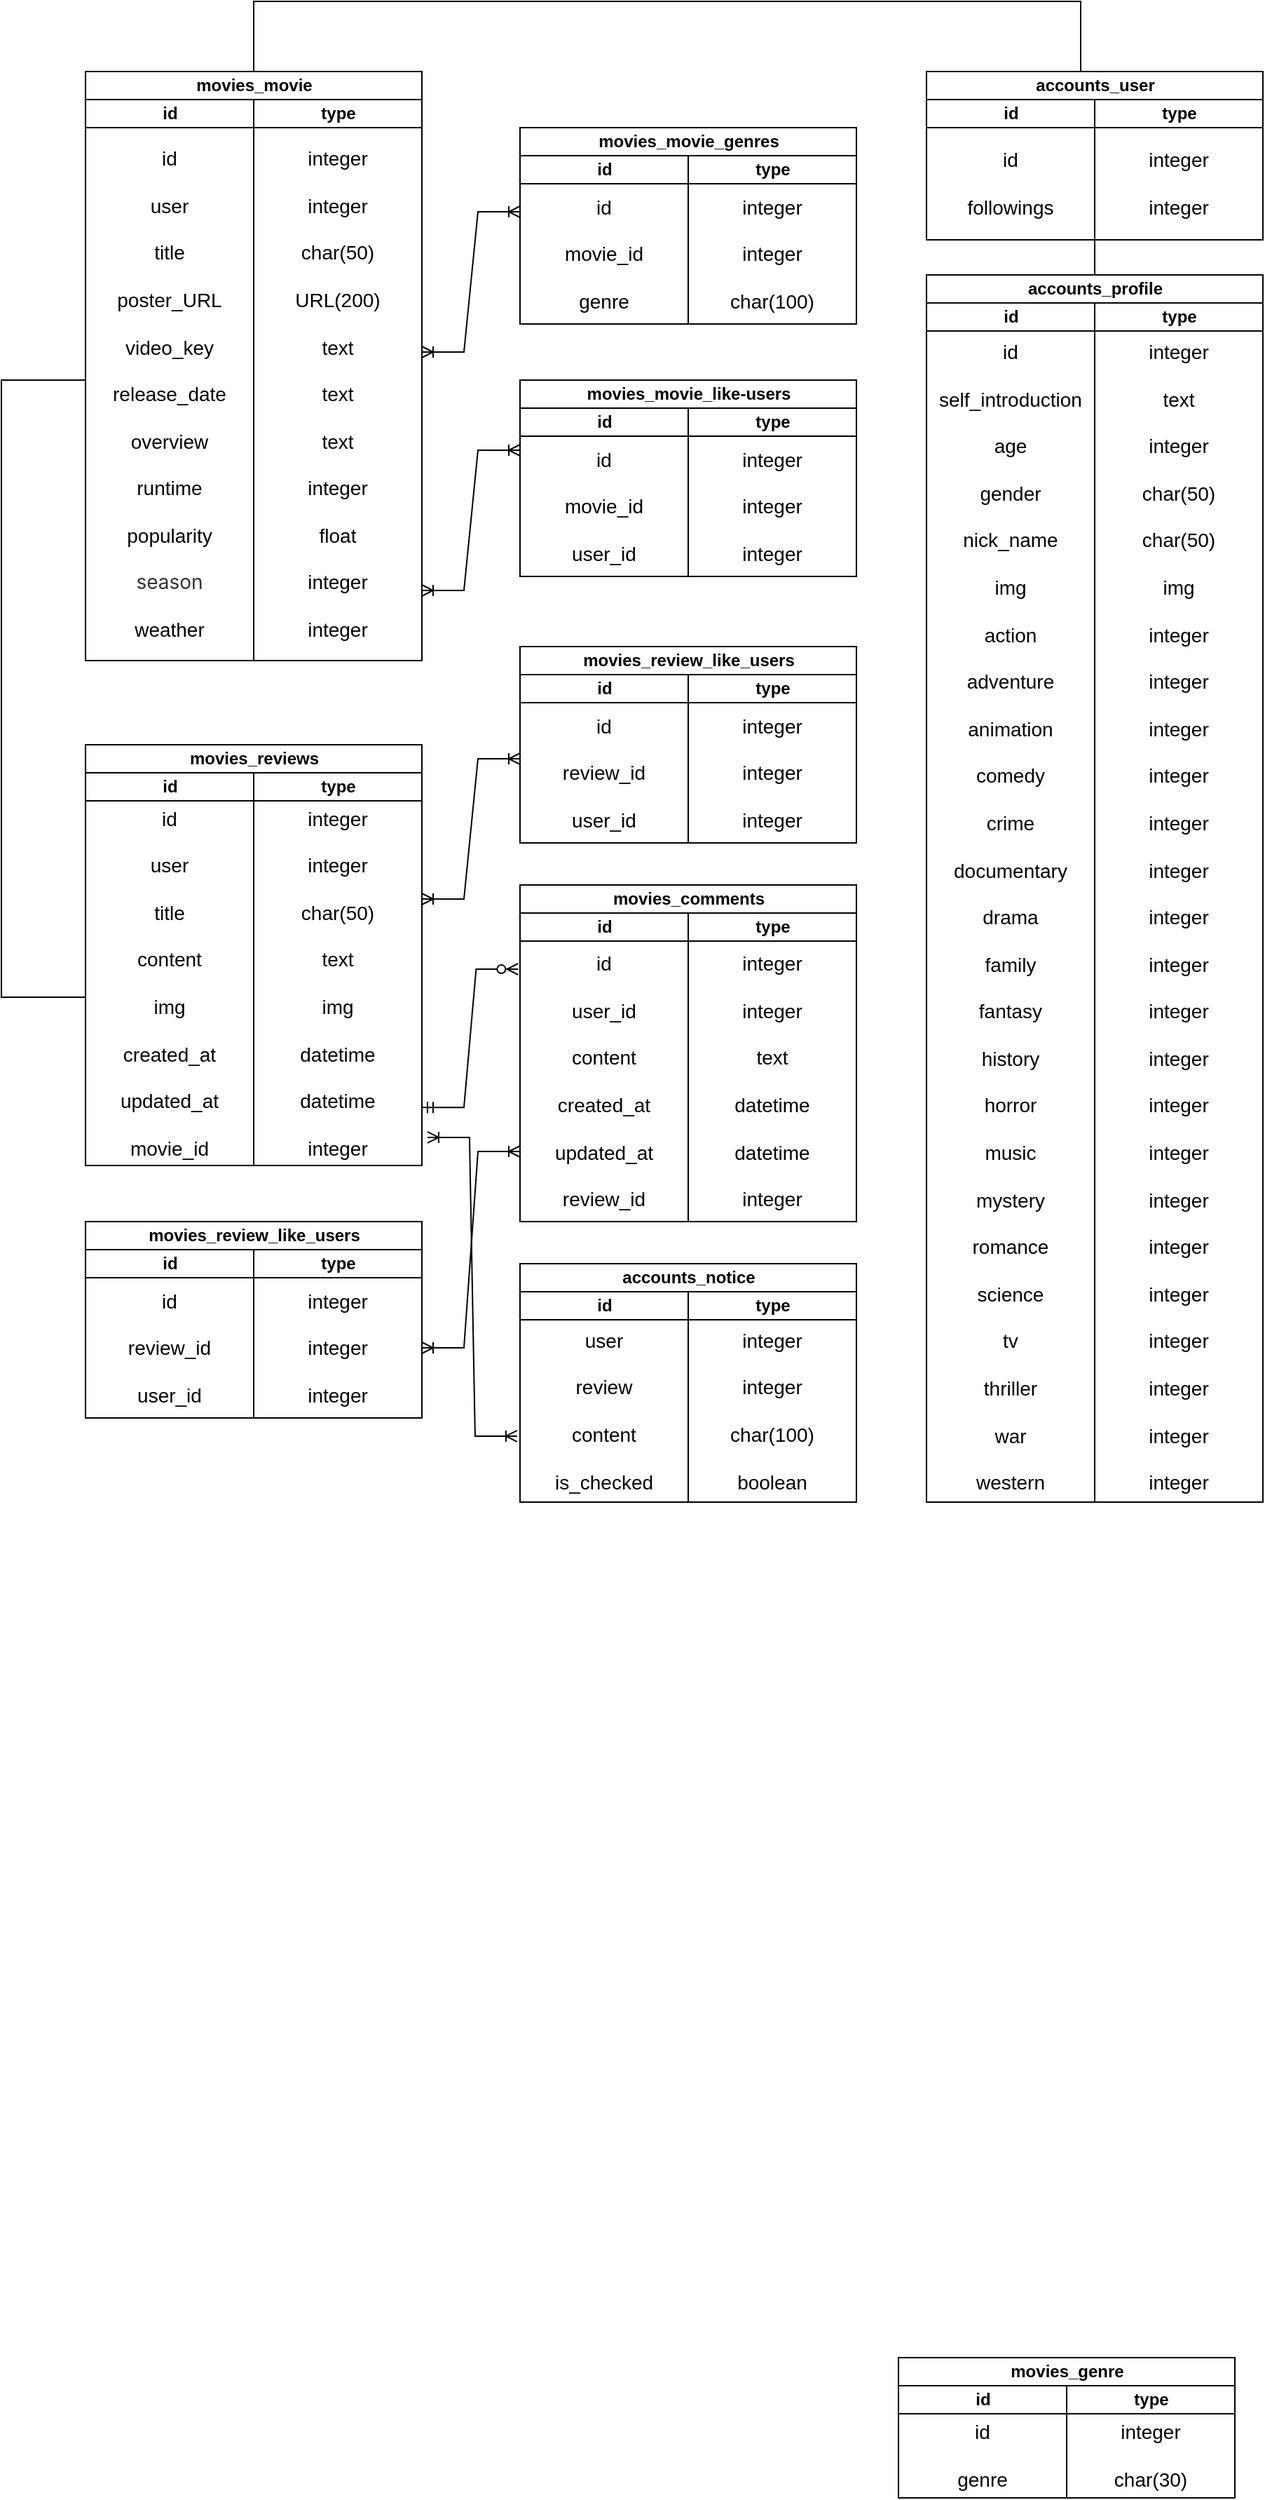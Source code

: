 <mxfile version="20.6.0" type="github"><diagram id="9-6xW6rfC3gySnhfwHB-" name="페이지-1"><mxGraphModel dx="2031" dy="1123" grid="1" gridSize="10" guides="1" tooltips="1" connect="1" arrows="1" fold="1" page="1" pageScale="1" pageWidth="827" pageHeight="1169" math="0" shadow="0"><root><mxCell id="0"/><mxCell id="1" parent="0"/><mxCell id="75-OL8s8YgrFIvC_JKFy-2" value="movies_movie" style="swimlane;childLayout=stackLayout;resizeParent=1;resizeParentMax=0;startSize=20;html=1;" vertex="1" parent="1"><mxGeometry x="210" y="140" width="240" height="420" as="geometry"/></mxCell><mxCell id="75-OL8s8YgrFIvC_JKFy-3" value="id" style="swimlane;startSize=20;html=1;" vertex="1" parent="75-OL8s8YgrFIvC_JKFy-2"><mxGeometry y="20" width="120" height="400" as="geometry"/></mxCell><mxCell id="75-OL8s8YgrFIvC_JKFy-4" value="type" style="swimlane;startSize=20;html=1;" vertex="1" parent="75-OL8s8YgrFIvC_JKFy-2"><mxGeometry x="120" y="20" width="120" height="400" as="geometry"><mxRectangle x="120" y="20" width="40" height="460" as="alternateBounds"/></mxGeometry></mxCell><mxCell id="75-OL8s8YgrFIvC_JKFy-5" value="&lt;font style=&quot;font-size: 14px;&quot;&gt;id&lt;br&gt;&lt;br&gt;user&lt;br&gt;&lt;br&gt;title&lt;br&gt;&lt;br&gt;poster_URL&lt;br&gt;&lt;br&gt;video_key&lt;br&gt;&lt;br&gt;release_date&lt;br&gt;&lt;br&gt;overview&lt;br&gt;&lt;br&gt;runtime&lt;br&gt;&lt;br&gt;popularity&lt;br&gt;&lt;br&gt;&lt;span style=&quot;color: rgb(51, 51, 51); font-family: -apple-system, BlinkMacSystemFont, &amp;quot;Helvetica Neue&amp;quot;, Arial, &amp;quot;Microsoft Yahei&amp;quot;, simsun, &amp;quot;Apple SD Gothic Neo&amp;quot;, NanumGothic, Dotum, 새굴림, sans-serif; text-align: left; background-color: rgb(255, 255, 255);&quot;&gt;season&lt;br&gt;&lt;/span&gt;&lt;br&gt;weather&lt;br&gt;&lt;/font&gt;" style="whiteSpace=wrap;html=1;" vertex="1" parent="1"><mxGeometry x="210" y="180" width="120" height="380" as="geometry"/></mxCell><mxCell id="75-OL8s8YgrFIvC_JKFy-6" value="&lt;font style=&quot;font-size: 14px;&quot;&gt;integer&lt;br&gt;&lt;br&gt;integer&lt;br&gt;&lt;br&gt;char(50)&lt;br&gt;&lt;br&gt;URL(200)&lt;br&gt;&lt;br&gt;text&lt;br&gt;&lt;br&gt;text&lt;br&gt;&lt;br&gt;text&lt;br&gt;&lt;br&gt;integer&lt;br&gt;&lt;br&gt;float&lt;br&gt;&lt;br&gt;integer&lt;br&gt;&lt;br&gt;integer&lt;br&gt;&lt;/font&gt;" style="whiteSpace=wrap;html=1;" vertex="1" parent="1"><mxGeometry x="330" y="180" width="120" height="380" as="geometry"/></mxCell><mxCell id="75-OL8s8YgrFIvC_JKFy-7" value="movies_genre" style="swimlane;childLayout=stackLayout;resizeParent=1;resizeParentMax=0;startSize=20;html=1;" vertex="1" parent="1"><mxGeometry x="790.0" y="1770" width="240" height="100" as="geometry"/></mxCell><mxCell id="75-OL8s8YgrFIvC_JKFy-8" value="id" style="swimlane;startSize=20;html=1;" vertex="1" parent="75-OL8s8YgrFIvC_JKFy-7"><mxGeometry y="20" width="120" height="80" as="geometry"/></mxCell><mxCell id="75-OL8s8YgrFIvC_JKFy-9" value="type" style="swimlane;startSize=20;html=1;" vertex="1" parent="75-OL8s8YgrFIvC_JKFy-7"><mxGeometry x="120" y="20" width="120" height="80" as="geometry"><mxRectangle x="120" y="20" width="40" height="460" as="alternateBounds"/></mxGeometry></mxCell><mxCell id="75-OL8s8YgrFIvC_JKFy-10" value="&lt;font style=&quot;font-size: 14px;&quot;&gt;id&lt;br&gt;&lt;br&gt;genre&lt;br&gt;&lt;/font&gt;" style="whiteSpace=wrap;html=1;" vertex="1" parent="1"><mxGeometry x="790" y="1810" width="120" height="60" as="geometry"/></mxCell><mxCell id="75-OL8s8YgrFIvC_JKFy-11" value="&lt;font style=&quot;font-size: 14px;&quot;&gt;integer&lt;br&gt;&lt;br&gt;char(30)&lt;br&gt;&lt;/font&gt;" style="whiteSpace=wrap;html=1;" vertex="1" parent="1"><mxGeometry x="910" y="1810" width="120" height="60" as="geometry"/></mxCell><mxCell id="75-OL8s8YgrFIvC_JKFy-12" value="movies_movie_genres" style="swimlane;childLayout=stackLayout;resizeParent=1;resizeParentMax=0;startSize=20;html=1;" vertex="1" parent="1"><mxGeometry x="520.0" y="180" width="240" height="140" as="geometry"/></mxCell><mxCell id="75-OL8s8YgrFIvC_JKFy-13" value="id" style="swimlane;startSize=20;html=1;" vertex="1" parent="75-OL8s8YgrFIvC_JKFy-12"><mxGeometry y="20" width="120" height="120" as="geometry"/></mxCell><mxCell id="75-OL8s8YgrFIvC_JKFy-14" value="type" style="swimlane;startSize=20;html=1;" vertex="1" parent="75-OL8s8YgrFIvC_JKFy-12"><mxGeometry x="120" y="20" width="120" height="120" as="geometry"><mxRectangle x="120" y="20" width="40" height="460" as="alternateBounds"/></mxGeometry></mxCell><mxCell id="75-OL8s8YgrFIvC_JKFy-15" value="&lt;font style=&quot;font-size: 14px;&quot;&gt;id&lt;br&gt;&lt;br&gt;movie_id&lt;br&gt;&lt;br&gt;genre&lt;br&gt;&lt;/font&gt;" style="whiteSpace=wrap;html=1;" vertex="1" parent="1"><mxGeometry x="520" y="220" width="120" height="100" as="geometry"/></mxCell><mxCell id="75-OL8s8YgrFIvC_JKFy-16" value="&lt;font style=&quot;font-size: 14px;&quot;&gt;integer&lt;br&gt;&lt;br&gt;integer&lt;br&gt;&lt;br&gt;char(100)&lt;br&gt;&lt;/font&gt;" style="whiteSpace=wrap;html=1;" vertex="1" parent="1"><mxGeometry x="640" y="220" width="120" height="100" as="geometry"/></mxCell><mxCell id="75-OL8s8YgrFIvC_JKFy-17" value="movies_movie_like-users" style="swimlane;childLayout=stackLayout;resizeParent=1;resizeParentMax=0;startSize=20;html=1;" vertex="1" parent="1"><mxGeometry x="520.0" y="360" width="240" height="140" as="geometry"/></mxCell><mxCell id="75-OL8s8YgrFIvC_JKFy-18" value="id" style="swimlane;startSize=20;html=1;" vertex="1" parent="75-OL8s8YgrFIvC_JKFy-17"><mxGeometry y="20" width="120" height="120" as="geometry"/></mxCell><mxCell id="75-OL8s8YgrFIvC_JKFy-19" value="type" style="swimlane;startSize=20;html=1;" vertex="1" parent="75-OL8s8YgrFIvC_JKFy-17"><mxGeometry x="120" y="20" width="120" height="120" as="geometry"><mxRectangle x="120" y="20" width="40" height="460" as="alternateBounds"/></mxGeometry></mxCell><mxCell id="75-OL8s8YgrFIvC_JKFy-20" value="&lt;font style=&quot;font-size: 14px;&quot;&gt;id&lt;br&gt;&lt;br&gt;movie_id&lt;br&gt;&lt;br&gt;user_id&lt;br&gt;&lt;/font&gt;" style="whiteSpace=wrap;html=1;" vertex="1" parent="1"><mxGeometry x="520" y="400" width="120" height="100" as="geometry"/></mxCell><mxCell id="75-OL8s8YgrFIvC_JKFy-21" value="&lt;font style=&quot;font-size: 14px;&quot;&gt;integer&lt;br&gt;&lt;br&gt;integer&lt;br&gt;&lt;br&gt;integer&lt;br&gt;&lt;/font&gt;" style="whiteSpace=wrap;html=1;" vertex="1" parent="1"><mxGeometry x="640" y="400" width="120" height="100" as="geometry"/></mxCell><mxCell id="75-OL8s8YgrFIvC_JKFy-22" value="movies_reviews" style="swimlane;childLayout=stackLayout;resizeParent=1;resizeParentMax=0;startSize=20;html=1;" vertex="1" parent="1"><mxGeometry x="210" y="620" width="240" height="300" as="geometry"/></mxCell><mxCell id="75-OL8s8YgrFIvC_JKFy-23" value="id" style="swimlane;startSize=20;html=1;" vertex="1" parent="75-OL8s8YgrFIvC_JKFy-22"><mxGeometry y="20" width="120" height="280" as="geometry"/></mxCell><mxCell id="75-OL8s8YgrFIvC_JKFy-24" value="type" style="swimlane;startSize=20;html=1;" vertex="1" parent="75-OL8s8YgrFIvC_JKFy-22"><mxGeometry x="120" y="20" width="120" height="280" as="geometry"><mxRectangle x="120" y="20" width="40" height="460" as="alternateBounds"/></mxGeometry></mxCell><mxCell id="75-OL8s8YgrFIvC_JKFy-25" value="&lt;font style=&quot;font-size: 14px;&quot;&gt;id&lt;br&gt;&lt;br&gt;user&lt;br&gt;&lt;br&gt;title&lt;br&gt;&lt;br&gt;content&lt;br&gt;&lt;br&gt;img&lt;br&gt;&lt;br&gt;created_at&lt;br&gt;&lt;br&gt;updated_at&lt;br&gt;&lt;br&gt;movie_id&lt;br&gt;&lt;/font&gt;" style="whiteSpace=wrap;html=1;" vertex="1" parent="1"><mxGeometry x="210" y="660" width="120" height="260" as="geometry"/></mxCell><mxCell id="75-OL8s8YgrFIvC_JKFy-26" value="&lt;font style=&quot;font-size: 14px;&quot;&gt;integer&lt;br&gt;&lt;br&gt;integer&lt;br&gt;&lt;br&gt;char(50)&lt;br&gt;&lt;br&gt;text&lt;br&gt;&lt;br&gt;img&lt;br&gt;&lt;br&gt;datetime&lt;br&gt;&lt;br&gt;datetime&lt;br&gt;&lt;br&gt;integer&lt;br&gt;&lt;/font&gt;" style="whiteSpace=wrap;html=1;" vertex="1" parent="1"><mxGeometry x="330" y="660" width="120" height="260" as="geometry"/></mxCell><mxCell id="75-OL8s8YgrFIvC_JKFy-27" value="movies_comments" style="swimlane;childLayout=stackLayout;resizeParent=1;resizeParentMax=0;startSize=20;html=1;" vertex="1" parent="1"><mxGeometry x="520" y="720" width="240" height="240" as="geometry"/></mxCell><mxCell id="75-OL8s8YgrFIvC_JKFy-28" value="id" style="swimlane;startSize=20;html=1;" vertex="1" parent="75-OL8s8YgrFIvC_JKFy-27"><mxGeometry y="20" width="120" height="220" as="geometry"/></mxCell><mxCell id="75-OL8s8YgrFIvC_JKFy-29" value="type" style="swimlane;startSize=20;html=1;" vertex="1" parent="75-OL8s8YgrFIvC_JKFy-27"><mxGeometry x="120" y="20" width="120" height="220" as="geometry"><mxRectangle x="120" y="20" width="40" height="460" as="alternateBounds"/></mxGeometry></mxCell><mxCell id="75-OL8s8YgrFIvC_JKFy-30" value="&lt;font style=&quot;font-size: 14px;&quot;&gt;id&lt;br&gt;&lt;br&gt;user_id&lt;br&gt;&lt;br&gt;content&lt;br&gt;&lt;br&gt;created_at&lt;br&gt;&lt;br&gt;updated_at&lt;br&gt;&lt;br&gt;review_id&lt;br&gt;&lt;/font&gt;" style="whiteSpace=wrap;html=1;" vertex="1" parent="1"><mxGeometry x="520" y="760" width="120" height="200" as="geometry"/></mxCell><mxCell id="75-OL8s8YgrFIvC_JKFy-31" value="&lt;font style=&quot;font-size: 14px;&quot;&gt;integer&lt;br&gt;&lt;br&gt;integer&lt;br&gt;&lt;br&gt;text&lt;br&gt;&lt;br&gt;datetime&lt;br&gt;&lt;br&gt;datetime&lt;br&gt;&lt;br&gt;integer&lt;br&gt;&lt;/font&gt;" style="whiteSpace=wrap;html=1;" vertex="1" parent="1"><mxGeometry x="640" y="760" width="120" height="200" as="geometry"/></mxCell><mxCell id="75-OL8s8YgrFIvC_JKFy-32" value="accounts_user" style="swimlane;childLayout=stackLayout;resizeParent=1;resizeParentMax=0;startSize=20;html=1;" vertex="1" parent="1"><mxGeometry x="810" y="140" width="240" height="120" as="geometry"/></mxCell><mxCell id="75-OL8s8YgrFIvC_JKFy-33" value="id" style="swimlane;startSize=20;html=1;" vertex="1" parent="75-OL8s8YgrFIvC_JKFy-32"><mxGeometry y="20" width="120" height="100" as="geometry"/></mxCell><mxCell id="75-OL8s8YgrFIvC_JKFy-34" value="type" style="swimlane;startSize=20;html=1;" vertex="1" parent="75-OL8s8YgrFIvC_JKFy-32"><mxGeometry x="120" y="20" width="120" height="100" as="geometry"><mxRectangle x="120" y="20" width="40" height="460" as="alternateBounds"/></mxGeometry></mxCell><mxCell id="75-OL8s8YgrFIvC_JKFy-35" value="&lt;font style=&quot;font-size: 14px;&quot;&gt;id&lt;br&gt;&lt;br&gt;followings&lt;br&gt;&lt;/font&gt;" style="whiteSpace=wrap;html=1;" vertex="1" parent="1"><mxGeometry x="810" y="180" width="120" height="80" as="geometry"/></mxCell><mxCell id="75-OL8s8YgrFIvC_JKFy-36" value="&lt;font style=&quot;font-size: 14px;&quot;&gt;integer&lt;br&gt;&lt;br&gt;integer&lt;br&gt;&lt;/font&gt;" style="whiteSpace=wrap;html=1;" vertex="1" parent="1"><mxGeometry x="930" y="180" width="120" height="80" as="geometry"/></mxCell><mxCell id="75-OL8s8YgrFIvC_JKFy-37" value="accounts_notice" style="swimlane;childLayout=stackLayout;resizeParent=1;resizeParentMax=0;startSize=20;html=1;" vertex="1" parent="1"><mxGeometry x="520" y="990" width="240" height="170" as="geometry"/></mxCell><mxCell id="75-OL8s8YgrFIvC_JKFy-38" value="id" style="swimlane;startSize=20;html=1;" vertex="1" parent="75-OL8s8YgrFIvC_JKFy-37"><mxGeometry y="20" width="120" height="150" as="geometry"/></mxCell><mxCell id="75-OL8s8YgrFIvC_JKFy-39" value="type" style="swimlane;startSize=20;html=1;" vertex="1" parent="75-OL8s8YgrFIvC_JKFy-37"><mxGeometry x="120" y="20" width="120" height="150" as="geometry"><mxRectangle x="120" y="20" width="40" height="460" as="alternateBounds"/></mxGeometry></mxCell><mxCell id="75-OL8s8YgrFIvC_JKFy-40" value="&lt;font style=&quot;font-size: 14px;&quot;&gt;user&lt;br&gt;&lt;br&gt;review&lt;br&gt;&lt;br&gt;content&lt;br&gt;&lt;br&gt;is_checked&lt;br&gt;&lt;/font&gt;" style="whiteSpace=wrap;html=1;" vertex="1" parent="1"><mxGeometry x="520" y="1030" width="120" height="130" as="geometry"/></mxCell><mxCell id="75-OL8s8YgrFIvC_JKFy-41" value="&lt;font style=&quot;font-size: 14px;&quot;&gt;integer&lt;br&gt;&lt;br&gt;integer&lt;br&gt;&lt;br&gt;char(100)&lt;br&gt;&lt;br&gt;boolean&lt;br&gt;&lt;/font&gt;" style="whiteSpace=wrap;html=1;" vertex="1" parent="1"><mxGeometry x="640" y="1030" width="120" height="130" as="geometry"/></mxCell><mxCell id="75-OL8s8YgrFIvC_JKFy-42" value="movies_review_like_users" style="swimlane;childLayout=stackLayout;resizeParent=1;resizeParentMax=0;startSize=20;html=1;" vertex="1" parent="1"><mxGeometry x="520.0" y="550" width="240" height="140" as="geometry"/></mxCell><mxCell id="75-OL8s8YgrFIvC_JKFy-43" value="id" style="swimlane;startSize=20;html=1;" vertex="1" parent="75-OL8s8YgrFIvC_JKFy-42"><mxGeometry y="20" width="120" height="120" as="geometry"/></mxCell><mxCell id="75-OL8s8YgrFIvC_JKFy-44" value="type" style="swimlane;startSize=20;html=1;" vertex="1" parent="75-OL8s8YgrFIvC_JKFy-42"><mxGeometry x="120" y="20" width="120" height="120" as="geometry"><mxRectangle x="120" y="20" width="40" height="460" as="alternateBounds"/></mxGeometry></mxCell><mxCell id="75-OL8s8YgrFIvC_JKFy-45" value="&lt;font style=&quot;font-size: 14px;&quot;&gt;id&lt;br&gt;&lt;br&gt;review_id&lt;br&gt;&lt;br&gt;user_id&lt;br&gt;&lt;/font&gt;" style="whiteSpace=wrap;html=1;" vertex="1" parent="1"><mxGeometry x="520" y="590" width="120" height="100" as="geometry"/></mxCell><mxCell id="75-OL8s8YgrFIvC_JKFy-46" value="&lt;font style=&quot;font-size: 14px;&quot;&gt;integer&lt;br&gt;&lt;br&gt;integer&lt;br&gt;&lt;br&gt;integer&lt;br&gt;&lt;/font&gt;" style="whiteSpace=wrap;html=1;" vertex="1" parent="1"><mxGeometry x="640" y="590" width="120" height="100" as="geometry"/></mxCell><mxCell id="75-OL8s8YgrFIvC_JKFy-47" value="" style="endArrow=none;html=1;rounded=0;fontSize=14;" edge="1" parent="1"><mxGeometry width="50" height="50" relative="1" as="geometry"><mxPoint x="210" y="800" as="sourcePoint"/><mxPoint x="210" y="360" as="targetPoint"/><Array as="points"><mxPoint x="150" y="800"/><mxPoint x="150" y="360"/></Array></mxGeometry></mxCell><mxCell id="75-OL8s8YgrFIvC_JKFy-48" value="" style="endArrow=none;html=1;rounded=0;fontSize=14;" edge="1" parent="1" target="75-OL8s8YgrFIvC_JKFy-2"><mxGeometry width="50" height="50" relative="1" as="geometry"><mxPoint x="920" y="140" as="sourcePoint"/><mxPoint x="207" y="320" as="targetPoint"/><Array as="points"><mxPoint x="920" y="90"/><mxPoint x="330" y="90"/></Array></mxGeometry></mxCell><mxCell id="75-OL8s8YgrFIvC_JKFy-50" value="" style="edgeStyle=entityRelationEdgeStyle;fontSize=12;html=1;endArrow=ERoneToMany;startArrow=ERoneToMany;rounded=0;" edge="1" parent="1"><mxGeometry width="100" height="100" relative="1" as="geometry"><mxPoint x="450" y="730" as="sourcePoint"/><mxPoint x="520" y="630" as="targetPoint"/></mxGeometry></mxCell><mxCell id="75-OL8s8YgrFIvC_JKFy-51" value="" style="edgeStyle=entityRelationEdgeStyle;fontSize=12;html=1;endArrow=ERoneToMany;startArrow=ERoneToMany;rounded=0;" edge="1" parent="1"><mxGeometry width="100" height="100" relative="1" as="geometry"><mxPoint x="450" y="510" as="sourcePoint"/><mxPoint x="520" y="410" as="targetPoint"/></mxGeometry></mxCell><mxCell id="75-OL8s8YgrFIvC_JKFy-52" value="" style="edgeStyle=entityRelationEdgeStyle;fontSize=12;html=1;endArrow=ERoneToMany;startArrow=ERoneToMany;rounded=0;" edge="1" parent="1"><mxGeometry width="100" height="100" relative="1" as="geometry"><mxPoint x="450" y="340" as="sourcePoint"/><mxPoint x="520" y="240" as="targetPoint"/></mxGeometry></mxCell><mxCell id="75-OL8s8YgrFIvC_JKFy-55" value="movies_review_like_users" style="swimlane;childLayout=stackLayout;resizeParent=1;resizeParentMax=0;startSize=20;html=1;" vertex="1" parent="1"><mxGeometry x="210.0" y="960" width="240" height="140" as="geometry"/></mxCell><mxCell id="75-OL8s8YgrFIvC_JKFy-56" value="id" style="swimlane;startSize=20;html=1;" vertex="1" parent="75-OL8s8YgrFIvC_JKFy-55"><mxGeometry y="20" width="120" height="120" as="geometry"/></mxCell><mxCell id="75-OL8s8YgrFIvC_JKFy-57" value="type" style="swimlane;startSize=20;html=1;" vertex="1" parent="75-OL8s8YgrFIvC_JKFy-55"><mxGeometry x="120" y="20" width="120" height="120" as="geometry"><mxRectangle x="120" y="20" width="40" height="460" as="alternateBounds"/></mxGeometry></mxCell><mxCell id="75-OL8s8YgrFIvC_JKFy-58" value="&lt;font style=&quot;font-size: 14px;&quot;&gt;id&lt;br&gt;&lt;br&gt;review_id&lt;br&gt;&lt;br&gt;user_id&lt;br&gt;&lt;/font&gt;" style="whiteSpace=wrap;html=1;" vertex="1" parent="1"><mxGeometry x="210" y="1000" width="120" height="100" as="geometry"/></mxCell><mxCell id="75-OL8s8YgrFIvC_JKFy-59" value="&lt;font style=&quot;font-size: 14px;&quot;&gt;integer&lt;br&gt;&lt;br&gt;integer&lt;br&gt;&lt;br&gt;integer&lt;br&gt;&lt;/font&gt;" style="whiteSpace=wrap;html=1;" vertex="1" parent="1"><mxGeometry x="330" y="1000" width="120" height="100" as="geometry"/></mxCell><mxCell id="75-OL8s8YgrFIvC_JKFy-60" value="" style="edgeStyle=entityRelationEdgeStyle;fontSize=12;html=1;endArrow=ERzeroToMany;startArrow=ERmandOne;rounded=0;exitX=1.011;exitY=0.183;exitDx=0;exitDy=0;exitPerimeter=0;" edge="1" parent="1"><mxGeometry width="100" height="100" relative="1" as="geometry"><mxPoint x="450" y="878.58" as="sourcePoint"/><mxPoint x="518.68" y="780" as="targetPoint"/></mxGeometry></mxCell><mxCell id="75-OL8s8YgrFIvC_JKFy-61" value="" style="edgeStyle=entityRelationEdgeStyle;fontSize=12;html=1;endArrow=ERoneToMany;startArrow=ERoneToMany;rounded=0;exitX=0;exitY=0.75;exitDx=0;exitDy=0;" edge="1" parent="1" source="75-OL8s8YgrFIvC_JKFy-30" target="75-OL8s8YgrFIvC_JKFy-59"><mxGeometry width="100" height="100" relative="1" as="geometry"><mxPoint x="410" y="970" as="sourcePoint"/><mxPoint x="484" y="950" as="targetPoint"/></mxGeometry></mxCell><mxCell id="75-OL8s8YgrFIvC_JKFy-64" value="accounts_profile" style="swimlane;childLayout=stackLayout;resizeParent=1;resizeParentMax=0;startSize=20;html=1;" vertex="1" parent="1"><mxGeometry x="810" y="285" width="240" height="875" as="geometry"/></mxCell><mxCell id="75-OL8s8YgrFIvC_JKFy-65" value="id" style="swimlane;startSize=20;html=1;" vertex="1" parent="75-OL8s8YgrFIvC_JKFy-64"><mxGeometry y="20" width="120" height="855" as="geometry"/></mxCell><mxCell id="75-OL8s8YgrFIvC_JKFy-66" value="type" style="swimlane;startSize=20;html=1;" vertex="1" parent="75-OL8s8YgrFIvC_JKFy-64"><mxGeometry x="120" y="20" width="120" height="855" as="geometry"><mxRectangle x="120" y="20" width="40" height="460" as="alternateBounds"/></mxGeometry></mxCell><mxCell id="75-OL8s8YgrFIvC_JKFy-67" value="&lt;font style=&quot;font-size: 14px;&quot;&gt;id&lt;br&gt;&lt;br&gt;self_introduction&lt;br&gt;&lt;br&gt;age&lt;br&gt;&lt;br&gt;gender&lt;br&gt;&lt;br&gt;nick_name&lt;br&gt;&lt;br&gt;img&lt;br&gt;&lt;br&gt;action&lt;br&gt;&lt;br&gt;adventure&lt;br&gt;&lt;br&gt;animation&lt;br&gt;&lt;br&gt;comedy&lt;br&gt;&lt;br&gt;crime&lt;br&gt;&lt;br&gt;documentary&lt;br&gt;&lt;br&gt;drama&lt;br&gt;&lt;br&gt;family&lt;br&gt;&lt;br&gt;fantasy&lt;br&gt;&lt;br&gt;history&lt;br&gt;&lt;br&gt;horror&lt;br&gt;&lt;br&gt;music&lt;br&gt;&lt;br&gt;mystery&lt;br&gt;&lt;br&gt;romance&lt;br&gt;&lt;br&gt;science&lt;br&gt;&lt;br&gt;tv&lt;br&gt;&lt;br&gt;thriller&lt;br&gt;&lt;br&gt;war&lt;br&gt;&lt;br&gt;western&lt;br&gt;&lt;/font&gt;" style="whiteSpace=wrap;html=1;" vertex="1" parent="1"><mxGeometry x="810" y="325" width="120" height="835" as="geometry"/></mxCell><mxCell id="75-OL8s8YgrFIvC_JKFy-68" value="&lt;font style=&quot;font-size: 14px;&quot;&gt;integer&lt;br&gt;&lt;br&gt;text&lt;br&gt;&lt;br&gt;integer&lt;br&gt;&lt;br&gt;char(50)&lt;br&gt;&lt;br&gt;char(50)&lt;br&gt;&lt;br&gt;img&lt;br&gt;&lt;br&gt;integer&lt;br&gt;&lt;br&gt;integer&lt;br&gt;&lt;br&gt;integer&lt;br&gt;&lt;br&gt;integer&lt;br&gt;&lt;br&gt;integer&lt;br&gt;&lt;br&gt;integer&lt;br&gt;&lt;br&gt;integer&lt;br&gt;&lt;br&gt;integer&lt;br&gt;&lt;br&gt;integer&lt;br&gt;&lt;br&gt;integer&lt;br&gt;&lt;br&gt;integer&lt;br&gt;&lt;br&gt;integer&lt;br&gt;&lt;br&gt;integer&lt;br&gt;&lt;br&gt;integer&lt;br&gt;&lt;br&gt;integer&lt;br&gt;&lt;br&gt;integer&lt;br&gt;&lt;br&gt;integer&lt;br&gt;&lt;br&gt;integer&lt;br&gt;&lt;br&gt;integer&lt;br&gt;&lt;/font&gt;" style="whiteSpace=wrap;html=1;" vertex="1" parent="1"><mxGeometry x="930" y="325" width="120" height="835" as="geometry"/></mxCell><mxCell id="75-OL8s8YgrFIvC_JKFy-72" value="" style="endArrow=none;html=1;rounded=0;fontSize=14;exitX=0;exitY=1;exitDx=0;exitDy=0;entryX=0.5;entryY=0;entryDx=0;entryDy=0;" edge="1" parent="1" source="75-OL8s8YgrFIvC_JKFy-36" target="75-OL8s8YgrFIvC_JKFy-64"><mxGeometry width="50" height="50" relative="1" as="geometry"><mxPoint x="930" y="150" as="sourcePoint"/><mxPoint x="340" y="150" as="targetPoint"/><Array as="points"><mxPoint x="930" y="280"/></Array></mxGeometry></mxCell><mxCell id="75-OL8s8YgrFIvC_JKFy-73" value="" style="edgeStyle=entityRelationEdgeStyle;fontSize=12;html=1;endArrow=ERoneToMany;startArrow=ERoneToMany;rounded=0;entryX=-0.017;entryY=0.638;entryDx=0;entryDy=0;entryPerimeter=0;exitX=1.033;exitY=0.923;exitDx=0;exitDy=0;exitPerimeter=0;" edge="1" parent="1" source="75-OL8s8YgrFIvC_JKFy-26" target="75-OL8s8YgrFIvC_JKFy-40"><mxGeometry width="100" height="100" relative="1" as="geometry"><mxPoint x="450" y="830" as="sourcePoint"/><mxPoint x="520" y="730" as="targetPoint"/></mxGeometry></mxCell></root></mxGraphModel></diagram></mxfile>